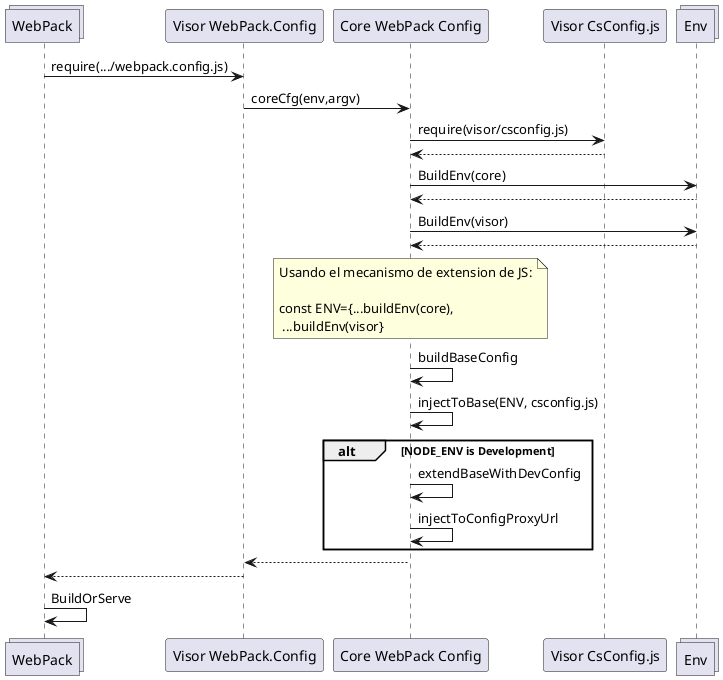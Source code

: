 @startuml Proceso Configuracion y Arranque
collections "WebPack" as wp
participant "Visor WebPack.Config" as visorWpCfg
participant "Core WebPack Config" as coreWpCfg
participant "Visor CsConfig.js" as visorCfg
collections "Env" as env

wp -> visorWpCfg: require(.../webpack.config.js)
visorWpCfg -> coreWpCfg: coreCfg(env,argv)
coreWpCfg -> visorCfg: require(visor/csconfig.js)
visorCfg --> coreWpCfg
coreWpCfg -> env: BuildEnv(core)
coreWpCfg <-- env
coreWpCfg -> env: BuildEnv(visor)
coreWpCfg <-- env
note over coreWpCfg
Usando el mecanismo de extension de JS:

const ENV={...buildEnv(core),
 ...buildEnv(visor}
end note

coreWpCfg -> coreWpCfg: buildBaseConfig
coreWpCfg -> coreWpCfg: injectToBase(ENV, csconfig.js)
alt NODE_ENV is Development
coreWpCfg -> coreWpCfg: extendBaseWithDevConfig
coreWpCfg -> coreWpCfg: injectToConfigProxyUrl
end


coreWpCfg --> visorWpCfg
visorWpCfg --> wp
wp -> wp: BuildOrServe
@enduml
